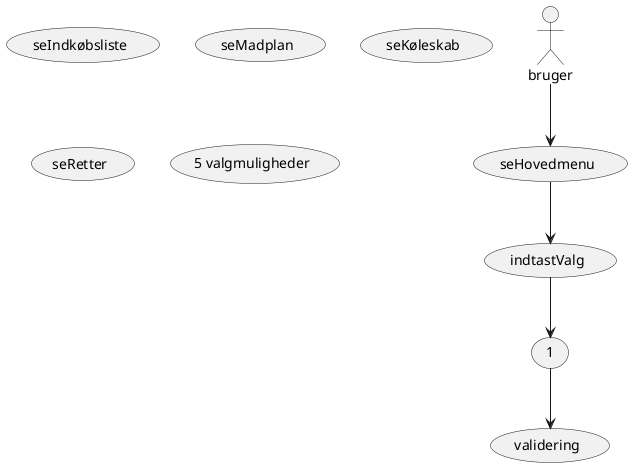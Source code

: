 @startuml
'https://plantuml.com/use-case-diagram

actor bruger

usecase seHovedmenu

usecase seIndkøbsliste
usecase seMadplan
usecase seKøleskab
usecase seRetter

usecase indtastValg

'input validering
usecase "1"
usecase "5 valgmuligheder"
usecase validering

top to bottom direction
bruger --> seHovedmenu

seHovedmenu --> indtastValg

indtastValg --> "1"
"1" --> validering












@enduml